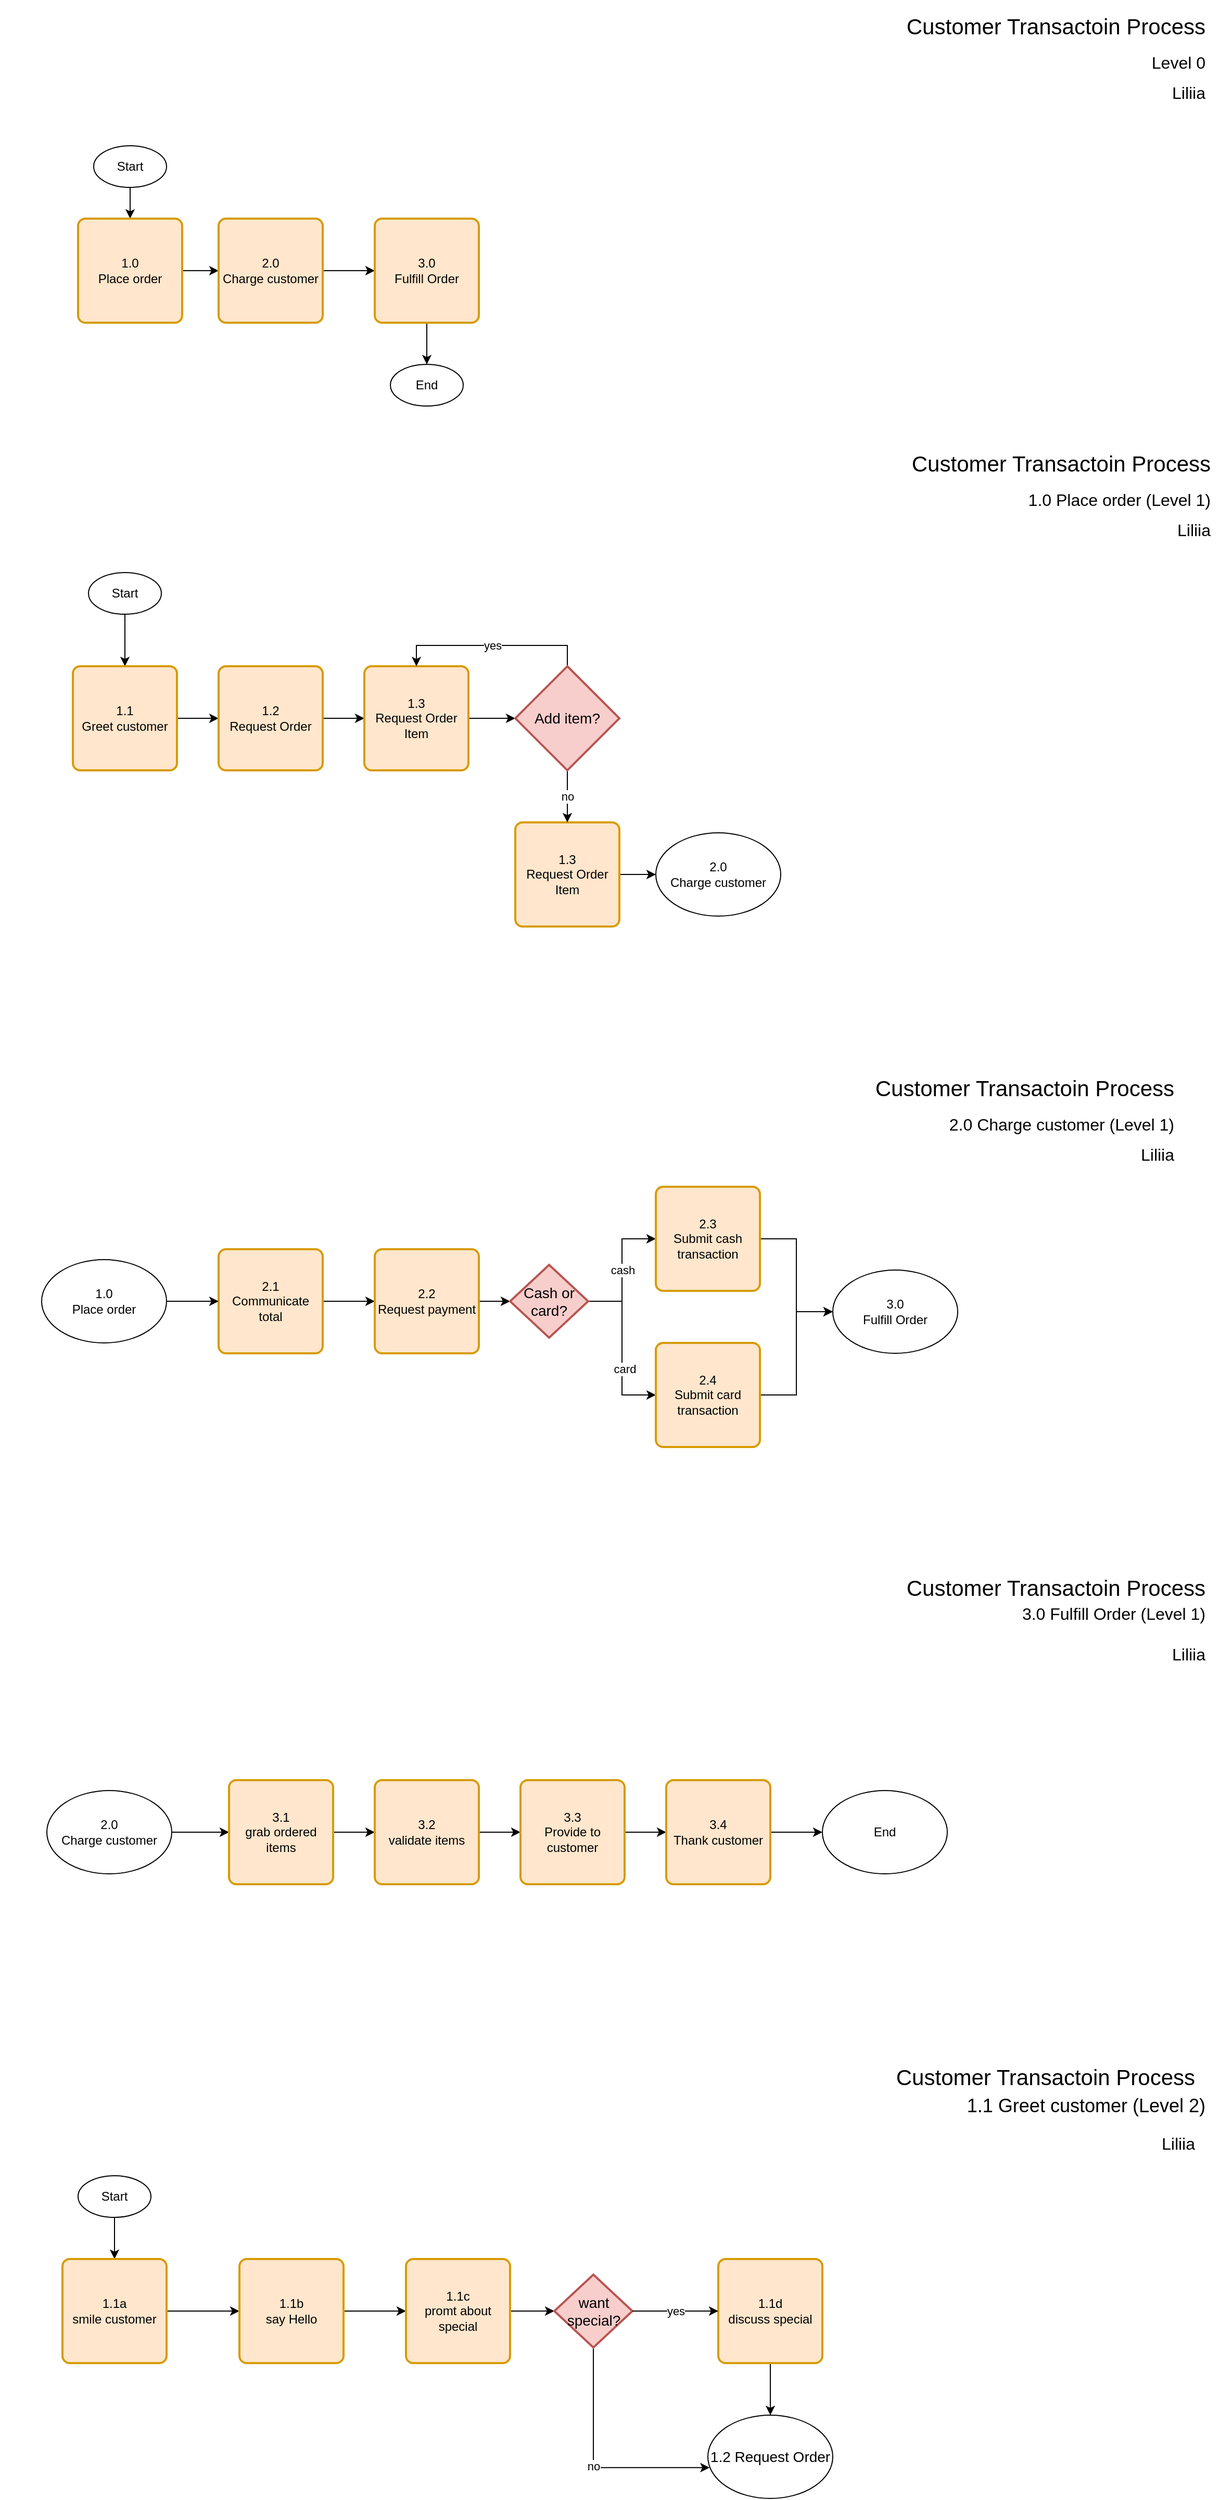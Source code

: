 <mxfile version="14.5.7" type="github" pages="5">
  <diagram id="0lh1-O5Nm2FdVwcUzJ94" name="Levels">
    <mxGraphModel dx="2569" dy="880" grid="1" gridSize="10" guides="1" tooltips="1" connect="1" arrows="1" fold="1" page="1" pageScale="1" pageWidth="1169" pageHeight="827" math="0" shadow="0">
      <root>
        <mxCell id="0" />
        <mxCell id="1" parent="0" />
        <mxCell id="9uip8La5s2PK8bIhSBVE-2" value="&lt;font style=&quot;font-size: 21px&quot;&gt;Customer Transactoin Process&lt;/font&gt;" style="rounded=0;whiteSpace=wrap;html=1;strokeColor=none;fillColor=#FFFFFF;fontSize=12;align=right;" vertex="1" parent="1">
          <mxGeometry x="20" y="10" width="1130" height="50" as="geometry" />
        </mxCell>
        <mxCell id="9uip8La5s2PK8bIhSBVE-3" value="&lt;span style=&quot;font-size: 16px&quot;&gt;Liliia&lt;/span&gt;" style="rounded=0;whiteSpace=wrap;html=1;strokeColor=none;fillColor=#FFFFFF;fontSize=12;align=right;" vertex="1" parent="1">
          <mxGeometry x="30" y="89" width="1120" height="20" as="geometry" />
        </mxCell>
        <mxCell id="9uip8La5s2PK8bIhSBVE-5" value="" style="rounded=0;whiteSpace=wrap;html=1;strokeColor=none;fillColor=#FFFFFF;fontSize=12;fontColor=#4A4A4A;align=right;" vertex="1" parent="1">
          <mxGeometry x="10" y="822" width="1150" height="1" as="geometry" />
        </mxCell>
        <mxCell id="9uip8La5s2PK8bIhSBVE-6" value="&lt;span style=&quot;font-size: 16px&quot;&gt;Level 0&lt;/span&gt;" style="rounded=0;whiteSpace=wrap;html=1;strokeColor=none;fillColor=#FFFFFF;fontSize=12;align=right;" vertex="1" parent="1">
          <mxGeometry x="30" y="60" width="1120" height="20" as="geometry" />
        </mxCell>
        <mxCell id="wqKodBAt1WxcRJlhPiyz-6" style="edgeStyle=orthogonalEdgeStyle;rounded=0;orthogonalLoop=1;jettySize=auto;html=1;" edge="1" parent="1" source="wqKodBAt1WxcRJlhPiyz-1" target="wqKodBAt1WxcRJlhPiyz-2">
          <mxGeometry relative="1" as="geometry" />
        </mxCell>
        <mxCell id="wqKodBAt1WxcRJlhPiyz-1" value="Start" style="ellipse;whiteSpace=wrap;html=1;" vertex="1" parent="1">
          <mxGeometry x="80" y="150" width="70" height="40" as="geometry" />
        </mxCell>
        <mxCell id="wqKodBAt1WxcRJlhPiyz-7" style="edgeStyle=orthogonalEdgeStyle;rounded=0;orthogonalLoop=1;jettySize=auto;html=1;" edge="1" parent="1" source="wqKodBAt1WxcRJlhPiyz-2" target="wqKodBAt1WxcRJlhPiyz-3">
          <mxGeometry relative="1" as="geometry" />
        </mxCell>
        <mxCell id="wqKodBAt1WxcRJlhPiyz-2" value="1.0&lt;br&gt;Place order" style="rounded=1;whiteSpace=wrap;html=1;absoluteArcSize=1;arcSize=14;strokeWidth=2;fillColor=#ffe6cc;strokeColor=#d79b00;" vertex="1" parent="1">
          <mxGeometry x="65" y="220" width="100" height="100" as="geometry" />
        </mxCell>
        <mxCell id="wqKodBAt1WxcRJlhPiyz-8" style="edgeStyle=orthogonalEdgeStyle;rounded=0;orthogonalLoop=1;jettySize=auto;html=1;" edge="1" parent="1" source="wqKodBAt1WxcRJlhPiyz-3" target="wqKodBAt1WxcRJlhPiyz-4">
          <mxGeometry relative="1" as="geometry" />
        </mxCell>
        <mxCell id="wqKodBAt1WxcRJlhPiyz-3" value="2.0&lt;br&gt;Charge customer" style="rounded=1;whiteSpace=wrap;html=1;absoluteArcSize=1;arcSize=14;strokeWidth=2;fillColor=#ffe6cc;strokeColor=#d79b00;" vertex="1" parent="1">
          <mxGeometry x="200" y="220" width="100" height="100" as="geometry" />
        </mxCell>
        <mxCell id="wqKodBAt1WxcRJlhPiyz-9" style="edgeStyle=orthogonalEdgeStyle;rounded=0;orthogonalLoop=1;jettySize=auto;html=1;" edge="1" parent="1" source="wqKodBAt1WxcRJlhPiyz-4" target="wqKodBAt1WxcRJlhPiyz-5">
          <mxGeometry relative="1" as="geometry" />
        </mxCell>
        <mxCell id="wqKodBAt1WxcRJlhPiyz-4" value="3.0&lt;br&gt;Fulfill Order" style="rounded=1;whiteSpace=wrap;html=1;absoluteArcSize=1;arcSize=14;strokeWidth=2;fillColor=#ffe6cc;strokeColor=#d79b00;" vertex="1" parent="1">
          <mxGeometry x="350" y="220" width="100" height="100" as="geometry" />
        </mxCell>
        <mxCell id="wqKodBAt1WxcRJlhPiyz-5" value="End" style="ellipse;whiteSpace=wrap;html=1;" vertex="1" parent="1">
          <mxGeometry x="365" y="360" width="70" height="40" as="geometry" />
        </mxCell>
        <mxCell id="wqKodBAt1WxcRJlhPiyz-10" value="&lt;font style=&quot;font-size: 21px&quot;&gt;Customer Transactoin Process&lt;/font&gt;" style="rounded=0;whiteSpace=wrap;html=1;strokeColor=none;fillColor=#FFFFFF;fontSize=12;align=right;" vertex="1" parent="1">
          <mxGeometry x="25" y="430" width="1130" height="50" as="geometry" />
        </mxCell>
        <mxCell id="wqKodBAt1WxcRJlhPiyz-11" value="&lt;span style=&quot;font-size: 16px&quot;&gt;Liliia&lt;/span&gt;" style="rounded=0;whiteSpace=wrap;html=1;strokeColor=none;fillColor=#FFFFFF;fontSize=12;align=right;" vertex="1" parent="1">
          <mxGeometry x="35" y="509" width="1120" height="20" as="geometry" />
        </mxCell>
        <mxCell id="wqKodBAt1WxcRJlhPiyz-12" value="&lt;span style=&quot;font-size: 16px&quot;&gt;1.0 Place order&amp;nbsp;&lt;/span&gt;&lt;span style=&quot;font-size: 16px&quot;&gt;(&lt;/span&gt;&lt;span style=&quot;font-size: 16px&quot;&gt;Level 1)&lt;/span&gt;" style="rounded=0;whiteSpace=wrap;html=1;strokeColor=none;fillColor=#FFFFFF;fontSize=12;align=right;" vertex="1" parent="1">
          <mxGeometry x="35" y="480" width="1120" height="20" as="geometry" />
        </mxCell>
        <mxCell id="wqKodBAt1WxcRJlhPiyz-14" value="&lt;font style=&quot;font-size: 21px&quot;&gt;Customer Transactoin Process&lt;/font&gt;" style="rounded=0;whiteSpace=wrap;html=1;strokeColor=none;fillColor=#FFFFFF;fontSize=12;align=right;" vertex="1" parent="1">
          <mxGeometry x="-10" y="1030" width="1130" height="50" as="geometry" />
        </mxCell>
        <mxCell id="wqKodBAt1WxcRJlhPiyz-15" value="&lt;span style=&quot;font-size: 16px&quot;&gt;Liliia&lt;/span&gt;" style="rounded=0;whiteSpace=wrap;html=1;strokeColor=none;fillColor=#FFFFFF;fontSize=12;align=right;" vertex="1" parent="1">
          <mxGeometry y="1109" width="1120" height="20" as="geometry" />
        </mxCell>
        <mxCell id="wqKodBAt1WxcRJlhPiyz-16" value="&lt;span style=&quot;font-size: 16px&quot;&gt;2.0 Charge customer&amp;nbsp;&lt;/span&gt;&lt;span style=&quot;font-size: 16px&quot;&gt;(&lt;/span&gt;&lt;span style=&quot;font-size: 16px&quot;&gt;Level 1)&lt;/span&gt;" style="rounded=0;whiteSpace=wrap;html=1;strokeColor=none;fillColor=#FFFFFF;fontSize=12;align=right;" vertex="1" parent="1">
          <mxGeometry y="1080" width="1120" height="20" as="geometry" />
        </mxCell>
        <mxCell id="wqKodBAt1WxcRJlhPiyz-47" style="edgeStyle=orthogonalEdgeStyle;rounded=0;orthogonalLoop=1;jettySize=auto;html=1;" edge="1" parent="1" source="wqKodBAt1WxcRJlhPiyz-17" target="wqKodBAt1WxcRJlhPiyz-37">
          <mxGeometry relative="1" as="geometry" />
        </mxCell>
        <mxCell id="wqKodBAt1WxcRJlhPiyz-17" value="2.1&lt;br&gt;Communicate total" style="rounded=1;whiteSpace=wrap;html=1;absoluteArcSize=1;arcSize=14;strokeWidth=2;fillColor=#ffe6cc;strokeColor=#d79b00;" vertex="1" parent="1">
          <mxGeometry x="200" y="1210" width="100" height="100" as="geometry" />
        </mxCell>
        <mxCell id="wqKodBAt1WxcRJlhPiyz-24" style="edgeStyle=orthogonalEdgeStyle;rounded=0;orthogonalLoop=1;jettySize=auto;html=1;" edge="1" parent="1" source="wqKodBAt1WxcRJlhPiyz-18" target="wqKodBAt1WxcRJlhPiyz-19">
          <mxGeometry relative="1" as="geometry" />
        </mxCell>
        <mxCell id="wqKodBAt1WxcRJlhPiyz-18" value="Start" style="ellipse;whiteSpace=wrap;html=1;" vertex="1" parent="1">
          <mxGeometry x="75" y="560" width="70" height="40" as="geometry" />
        </mxCell>
        <mxCell id="wqKodBAt1WxcRJlhPiyz-25" style="edgeStyle=orthogonalEdgeStyle;rounded=0;orthogonalLoop=1;jettySize=auto;html=1;" edge="1" parent="1" source="wqKodBAt1WxcRJlhPiyz-19" target="wqKodBAt1WxcRJlhPiyz-20">
          <mxGeometry relative="1" as="geometry" />
        </mxCell>
        <mxCell id="wqKodBAt1WxcRJlhPiyz-19" value="1.1&lt;br&gt;Greet customer" style="rounded=1;whiteSpace=wrap;html=1;absoluteArcSize=1;arcSize=14;strokeWidth=2;fillColor=#ffe6cc;strokeColor=#d79b00;" vertex="1" parent="1">
          <mxGeometry x="60" y="650" width="100" height="100" as="geometry" />
        </mxCell>
        <mxCell id="wqKodBAt1WxcRJlhPiyz-26" style="edgeStyle=orthogonalEdgeStyle;rounded=0;orthogonalLoop=1;jettySize=auto;html=1;" edge="1" parent="1" source="wqKodBAt1WxcRJlhPiyz-20" target="wqKodBAt1WxcRJlhPiyz-21">
          <mxGeometry relative="1" as="geometry" />
        </mxCell>
        <mxCell id="wqKodBAt1WxcRJlhPiyz-20" value="1.2&lt;br&gt;Request Order" style="rounded=1;whiteSpace=wrap;html=1;absoluteArcSize=1;arcSize=14;strokeWidth=2;fillColor=#ffe6cc;strokeColor=#d79b00;" vertex="1" parent="1">
          <mxGeometry x="200" y="650" width="100" height="100" as="geometry" />
        </mxCell>
        <mxCell id="wqKodBAt1WxcRJlhPiyz-29" style="edgeStyle=orthogonalEdgeStyle;rounded=0;orthogonalLoop=1;jettySize=auto;html=1;" edge="1" parent="1" source="wqKodBAt1WxcRJlhPiyz-21" target="wqKodBAt1WxcRJlhPiyz-28">
          <mxGeometry relative="1" as="geometry" />
        </mxCell>
        <mxCell id="wqKodBAt1WxcRJlhPiyz-21" value="1.3&lt;br&gt;Request Order Item" style="rounded=1;whiteSpace=wrap;html=1;absoluteArcSize=1;arcSize=14;strokeWidth=2;fillColor=#ffe6cc;strokeColor=#d79b00;" vertex="1" parent="1">
          <mxGeometry x="340" y="650" width="100" height="100" as="geometry" />
        </mxCell>
        <mxCell id="wqKodBAt1WxcRJlhPiyz-23" value="&lt;span&gt;2.0&lt;/span&gt;&lt;br&gt;&lt;span&gt;Charge customer&lt;/span&gt;" style="ellipse;whiteSpace=wrap;html=1;" vertex="1" parent="1">
          <mxGeometry x="620" y="810" width="120" height="80" as="geometry" />
        </mxCell>
        <mxCell id="wqKodBAt1WxcRJlhPiyz-32" style="edgeStyle=orthogonalEdgeStyle;rounded=0;orthogonalLoop=1;jettySize=auto;html=1;" edge="1" parent="1" source="wqKodBAt1WxcRJlhPiyz-27" target="wqKodBAt1WxcRJlhPiyz-23">
          <mxGeometry relative="1" as="geometry" />
        </mxCell>
        <mxCell id="wqKodBAt1WxcRJlhPiyz-27" value="1.3&lt;br&gt;Request Order Item" style="rounded=1;whiteSpace=wrap;html=1;absoluteArcSize=1;arcSize=14;strokeWidth=2;fillColor=#ffe6cc;strokeColor=#d79b00;" vertex="1" parent="1">
          <mxGeometry x="485" y="800" width="100" height="100" as="geometry" />
        </mxCell>
        <mxCell id="wqKodBAt1WxcRJlhPiyz-30" value="no" style="edgeStyle=orthogonalEdgeStyle;rounded=0;orthogonalLoop=1;jettySize=auto;html=1;" edge="1" parent="1" source="wqKodBAt1WxcRJlhPiyz-28" target="wqKodBAt1WxcRJlhPiyz-27">
          <mxGeometry relative="1" as="geometry" />
        </mxCell>
        <mxCell id="wqKodBAt1WxcRJlhPiyz-31" value="yes" style="edgeStyle=orthogonalEdgeStyle;rounded=0;orthogonalLoop=1;jettySize=auto;html=1;entryX=0.5;entryY=0;entryDx=0;entryDy=0;exitX=0.5;exitY=0;exitDx=0;exitDy=0;exitPerimeter=0;" edge="1" parent="1" source="wqKodBAt1WxcRJlhPiyz-28" target="wqKodBAt1WxcRJlhPiyz-21">
          <mxGeometry relative="1" as="geometry" />
        </mxCell>
        <mxCell id="wqKodBAt1WxcRJlhPiyz-28" value="&lt;font style=&quot;font-size: 14px&quot;&gt;Add item?&lt;/font&gt;" style="strokeWidth=2;html=1;shape=mxgraph.flowchart.decision;whiteSpace=wrap;fillColor=#f8cecc;strokeColor=#b85450;" vertex="1" parent="1">
          <mxGeometry x="485" y="650" width="100" height="100" as="geometry" />
        </mxCell>
        <mxCell id="wqKodBAt1WxcRJlhPiyz-33" value="&lt;font style=&quot;font-size: 21px&quot;&gt;Customer Transactoin Process&lt;/font&gt;" style="rounded=0;whiteSpace=wrap;html=1;strokeColor=none;fillColor=#FFFFFF;fontSize=12;align=right;" vertex="1" parent="1">
          <mxGeometry x="20" y="1510" width="1130" height="50" as="geometry" />
        </mxCell>
        <mxCell id="wqKodBAt1WxcRJlhPiyz-34" value="&lt;span style=&quot;font-size: 16px&quot;&gt;Liliia&lt;/span&gt;" style="rounded=0;whiteSpace=wrap;html=1;strokeColor=none;fillColor=#FFFFFF;fontSize=12;align=right;" vertex="1" parent="1">
          <mxGeometry x="30" y="1589" width="1120" height="20" as="geometry" />
        </mxCell>
        <mxCell id="wqKodBAt1WxcRJlhPiyz-35" value="&lt;span style=&quot;font-size: 16px&quot;&gt;3.0 Fulfill Order (&lt;/span&gt;&lt;span style=&quot;font-size: 16px&quot;&gt;Level 1)&lt;/span&gt;&lt;span style=&quot;font-size: 16px&quot;&gt;&lt;br&gt;&amp;nbsp;&lt;/span&gt;" style="rounded=0;whiteSpace=wrap;html=1;strokeColor=none;fillColor=#FFFFFF;fontSize=12;align=right;" vertex="1" parent="1">
          <mxGeometry x="30" y="1560" width="1120" height="20" as="geometry" />
        </mxCell>
        <mxCell id="wqKodBAt1WxcRJlhPiyz-46" style="edgeStyle=orthogonalEdgeStyle;rounded=0;orthogonalLoop=1;jettySize=auto;html=1;" edge="1" parent="1" source="wqKodBAt1WxcRJlhPiyz-36" target="wqKodBAt1WxcRJlhPiyz-17">
          <mxGeometry relative="1" as="geometry" />
        </mxCell>
        <mxCell id="wqKodBAt1WxcRJlhPiyz-36" value="1.0&lt;br&gt;Place order" style="ellipse;whiteSpace=wrap;html=1;" vertex="1" parent="1">
          <mxGeometry x="30" y="1220" width="120" height="80" as="geometry" />
        </mxCell>
        <mxCell id="wqKodBAt1WxcRJlhPiyz-49" style="edgeStyle=orthogonalEdgeStyle;rounded=0;orthogonalLoop=1;jettySize=auto;html=1;" edge="1" parent="1" source="wqKodBAt1WxcRJlhPiyz-37" target="wqKodBAt1WxcRJlhPiyz-38">
          <mxGeometry relative="1" as="geometry" />
        </mxCell>
        <mxCell id="wqKodBAt1WxcRJlhPiyz-37" value="2.2&lt;br&gt;Request payment" style="rounded=1;whiteSpace=wrap;html=1;absoluteArcSize=1;arcSize=14;strokeWidth=2;fillColor=#ffe6cc;strokeColor=#d79b00;" vertex="1" parent="1">
          <mxGeometry x="350" y="1210" width="100" height="100" as="geometry" />
        </mxCell>
        <mxCell id="wqKodBAt1WxcRJlhPiyz-42" value="cash" style="edgeStyle=orthogonalEdgeStyle;rounded=0;orthogonalLoop=1;jettySize=auto;html=1;" edge="1" parent="1" source="wqKodBAt1WxcRJlhPiyz-38" target="wqKodBAt1WxcRJlhPiyz-39">
          <mxGeometry relative="1" as="geometry" />
        </mxCell>
        <mxCell id="wqKodBAt1WxcRJlhPiyz-43" style="edgeStyle=orthogonalEdgeStyle;rounded=0;orthogonalLoop=1;jettySize=auto;html=1;entryX=0;entryY=0.5;entryDx=0;entryDy=0;" edge="1" parent="1" source="wqKodBAt1WxcRJlhPiyz-38" target="wqKodBAt1WxcRJlhPiyz-40">
          <mxGeometry relative="1" as="geometry" />
        </mxCell>
        <mxCell id="wqKodBAt1WxcRJlhPiyz-50" value="card" style="edgeLabel;html=1;align=center;verticalAlign=middle;resizable=0;points=[];" vertex="1" connectable="0" parent="wqKodBAt1WxcRJlhPiyz-43">
          <mxGeometry x="0.255" y="2" relative="1" as="geometry">
            <mxPoint as="offset" />
          </mxGeometry>
        </mxCell>
        <mxCell id="wqKodBAt1WxcRJlhPiyz-38" value="&lt;font style=&quot;font-size: 14px&quot;&gt;Cash or &lt;br&gt;card?&lt;/font&gt;" style="strokeWidth=2;html=1;shape=mxgraph.flowchart.decision;whiteSpace=wrap;fillColor=#f8cecc;strokeColor=#b85450;" vertex="1" parent="1">
          <mxGeometry x="480" y="1225" width="75" height="70" as="geometry" />
        </mxCell>
        <mxCell id="wqKodBAt1WxcRJlhPiyz-44" style="edgeStyle=orthogonalEdgeStyle;rounded=0;orthogonalLoop=1;jettySize=auto;html=1;" edge="1" parent="1" source="wqKodBAt1WxcRJlhPiyz-39" target="wqKodBAt1WxcRJlhPiyz-41">
          <mxGeometry relative="1" as="geometry" />
        </mxCell>
        <mxCell id="wqKodBAt1WxcRJlhPiyz-39" value="2.3&lt;br&gt;Submit cash transaction" style="rounded=1;whiteSpace=wrap;html=1;absoluteArcSize=1;arcSize=14;strokeWidth=2;fillColor=#ffe6cc;strokeColor=#d79b00;" vertex="1" parent="1">
          <mxGeometry x="620" y="1150" width="100" height="100" as="geometry" />
        </mxCell>
        <mxCell id="wqKodBAt1WxcRJlhPiyz-45" style="edgeStyle=orthogonalEdgeStyle;rounded=0;orthogonalLoop=1;jettySize=auto;html=1;" edge="1" parent="1" source="wqKodBAt1WxcRJlhPiyz-40" target="wqKodBAt1WxcRJlhPiyz-41">
          <mxGeometry relative="1" as="geometry" />
        </mxCell>
        <mxCell id="wqKodBAt1WxcRJlhPiyz-40" value="&lt;span&gt;2.4&lt;br&gt;Submit card transaction&lt;/span&gt;" style="rounded=1;whiteSpace=wrap;html=1;absoluteArcSize=1;arcSize=14;strokeWidth=2;fillColor=#ffe6cc;strokeColor=#d79b00;" vertex="1" parent="1">
          <mxGeometry x="620" y="1300" width="100" height="100" as="geometry" />
        </mxCell>
        <mxCell id="wqKodBAt1WxcRJlhPiyz-41" value="&lt;span&gt;3.0&lt;/span&gt;&lt;br&gt;&lt;span&gt;Fulfill Order&lt;/span&gt;" style="ellipse;whiteSpace=wrap;html=1;" vertex="1" parent="1">
          <mxGeometry x="790" y="1230" width="120" height="80" as="geometry" />
        </mxCell>
        <mxCell id="wqKodBAt1WxcRJlhPiyz-57" style="edgeStyle=orthogonalEdgeStyle;rounded=0;orthogonalLoop=1;jettySize=auto;html=1;" edge="1" parent="1" source="wqKodBAt1WxcRJlhPiyz-51" target="wqKodBAt1WxcRJlhPiyz-52">
          <mxGeometry relative="1" as="geometry" />
        </mxCell>
        <mxCell id="wqKodBAt1WxcRJlhPiyz-51" value="&lt;span&gt;2.0&lt;/span&gt;&lt;br&gt;&lt;span&gt;Charge customer&lt;/span&gt;" style="ellipse;whiteSpace=wrap;html=1;" vertex="1" parent="1">
          <mxGeometry x="35" y="1730" width="120" height="80" as="geometry" />
        </mxCell>
        <mxCell id="wqKodBAt1WxcRJlhPiyz-58" style="edgeStyle=orthogonalEdgeStyle;rounded=0;orthogonalLoop=1;jettySize=auto;html=1;" edge="1" parent="1" source="wqKodBAt1WxcRJlhPiyz-52" target="wqKodBAt1WxcRJlhPiyz-53">
          <mxGeometry relative="1" as="geometry" />
        </mxCell>
        <mxCell id="wqKodBAt1WxcRJlhPiyz-52" value="3.1&lt;br&gt;grab ordered items" style="rounded=1;whiteSpace=wrap;html=1;absoluteArcSize=1;arcSize=14;strokeWidth=2;fillColor=#ffe6cc;strokeColor=#d79b00;" vertex="1" parent="1">
          <mxGeometry x="210" y="1720" width="100" height="100" as="geometry" />
        </mxCell>
        <mxCell id="wqKodBAt1WxcRJlhPiyz-59" style="edgeStyle=orthogonalEdgeStyle;rounded=0;orthogonalLoop=1;jettySize=auto;html=1;" edge="1" parent="1" source="wqKodBAt1WxcRJlhPiyz-53" target="wqKodBAt1WxcRJlhPiyz-54">
          <mxGeometry relative="1" as="geometry" />
        </mxCell>
        <mxCell id="wqKodBAt1WxcRJlhPiyz-53" value="3.2&lt;br&gt;validate items" style="rounded=1;whiteSpace=wrap;html=1;absoluteArcSize=1;arcSize=14;strokeWidth=2;fillColor=#ffe6cc;strokeColor=#d79b00;" vertex="1" parent="1">
          <mxGeometry x="350" y="1720" width="100" height="100" as="geometry" />
        </mxCell>
        <mxCell id="wqKodBAt1WxcRJlhPiyz-60" style="edgeStyle=orthogonalEdgeStyle;rounded=0;orthogonalLoop=1;jettySize=auto;html=1;" edge="1" parent="1" source="wqKodBAt1WxcRJlhPiyz-54" target="wqKodBAt1WxcRJlhPiyz-55">
          <mxGeometry relative="1" as="geometry" />
        </mxCell>
        <mxCell id="wqKodBAt1WxcRJlhPiyz-54" value="3.3&lt;br&gt;Provide to customer" style="rounded=1;whiteSpace=wrap;html=1;absoluteArcSize=1;arcSize=14;strokeWidth=2;fillColor=#ffe6cc;strokeColor=#d79b00;" vertex="1" parent="1">
          <mxGeometry x="490" y="1720" width="100" height="100" as="geometry" />
        </mxCell>
        <mxCell id="wqKodBAt1WxcRJlhPiyz-61" style="edgeStyle=orthogonalEdgeStyle;rounded=0;orthogonalLoop=1;jettySize=auto;html=1;" edge="1" parent="1" source="wqKodBAt1WxcRJlhPiyz-55" target="wqKodBAt1WxcRJlhPiyz-56">
          <mxGeometry relative="1" as="geometry" />
        </mxCell>
        <mxCell id="wqKodBAt1WxcRJlhPiyz-55" value="3.4&lt;br&gt;Thank customer" style="rounded=1;whiteSpace=wrap;html=1;absoluteArcSize=1;arcSize=14;strokeWidth=2;fillColor=#ffe6cc;strokeColor=#d79b00;" vertex="1" parent="1">
          <mxGeometry x="630" y="1720" width="100" height="100" as="geometry" />
        </mxCell>
        <mxCell id="wqKodBAt1WxcRJlhPiyz-56" value="End" style="ellipse;whiteSpace=wrap;html=1;" vertex="1" parent="1">
          <mxGeometry x="780" y="1730" width="120" height="80" as="geometry" />
        </mxCell>
        <mxCell id="wqKodBAt1WxcRJlhPiyz-62" value="&lt;font style=&quot;font-size: 21px&quot;&gt;Customer Transactoin Process&lt;/font&gt;" style="rounded=0;whiteSpace=wrap;html=1;strokeColor=none;fillColor=#FFFFFF;fontSize=12;align=right;" vertex="1" parent="1">
          <mxGeometry x="10" y="1980" width="1130" height="50" as="geometry" />
        </mxCell>
        <mxCell id="wqKodBAt1WxcRJlhPiyz-63" value="&lt;span style=&quot;font-size: 16px&quot;&gt;Liliia&lt;/span&gt;" style="rounded=0;whiteSpace=wrap;html=1;strokeColor=none;fillColor=#FFFFFF;fontSize=12;align=right;" vertex="1" parent="1">
          <mxGeometry x="20" y="2059" width="1120" height="20" as="geometry" />
        </mxCell>
        <mxCell id="wqKodBAt1WxcRJlhPiyz-64" value="&lt;font style=&quot;font-size: 18px&quot;&gt;&amp;nbsp;&lt;span style=&quot;text-align: center&quot;&gt;1.1&amp;nbsp;&lt;/span&gt;&lt;span style=&quot;text-align: center&quot;&gt;Greet customer&amp;nbsp;&lt;/span&gt;(Level 2)&lt;br&gt;&amp;nbsp;&lt;/font&gt;" style="rounded=0;whiteSpace=wrap;html=1;strokeColor=none;fillColor=#FFFFFF;fontSize=12;align=right;" vertex="1" parent="1">
          <mxGeometry x="30" y="2029" width="1120" height="30" as="geometry" />
        </mxCell>
        <mxCell id="wqKodBAt1WxcRJlhPiyz-65" value="&lt;font style=&quot;font-size: 14px&quot;&gt;&lt;span&gt;1.2&amp;nbsp;&lt;/span&gt;&lt;span&gt;Request Order&lt;/span&gt;&lt;/font&gt;" style="ellipse;whiteSpace=wrap;html=1;" vertex="1" parent="1">
          <mxGeometry x="670" y="2330" width="120" height="80" as="geometry" />
        </mxCell>
        <mxCell id="wqKodBAt1WxcRJlhPiyz-71" style="edgeStyle=orthogonalEdgeStyle;rounded=0;orthogonalLoop=1;jettySize=auto;html=1;" edge="1" parent="1" source="wqKodBAt1WxcRJlhPiyz-66" target="wqKodBAt1WxcRJlhPiyz-67">
          <mxGeometry relative="1" as="geometry" />
        </mxCell>
        <mxCell id="wqKodBAt1WxcRJlhPiyz-66" value="Start" style="ellipse;whiteSpace=wrap;html=1;" vertex="1" parent="1">
          <mxGeometry x="65" y="2100" width="70" height="40" as="geometry" />
        </mxCell>
        <mxCell id="wqKodBAt1WxcRJlhPiyz-72" style="edgeStyle=orthogonalEdgeStyle;rounded=0;orthogonalLoop=1;jettySize=auto;html=1;" edge="1" parent="1" source="wqKodBAt1WxcRJlhPiyz-67" target="wqKodBAt1WxcRJlhPiyz-68">
          <mxGeometry relative="1" as="geometry" />
        </mxCell>
        <mxCell id="wqKodBAt1WxcRJlhPiyz-67" value="1.1a&lt;br&gt;smile customer" style="rounded=1;whiteSpace=wrap;html=1;absoluteArcSize=1;arcSize=14;strokeWidth=2;fillColor=#ffe6cc;strokeColor=#d79b00;" vertex="1" parent="1">
          <mxGeometry x="50" y="2180" width="100" height="100" as="geometry" />
        </mxCell>
        <mxCell id="wqKodBAt1WxcRJlhPiyz-73" style="edgeStyle=orthogonalEdgeStyle;rounded=0;orthogonalLoop=1;jettySize=auto;html=1;" edge="1" parent="1" source="wqKodBAt1WxcRJlhPiyz-68" target="wqKodBAt1WxcRJlhPiyz-69">
          <mxGeometry relative="1" as="geometry" />
        </mxCell>
        <mxCell id="wqKodBAt1WxcRJlhPiyz-68" value="1.1b&lt;br&gt;say Hello" style="rounded=1;whiteSpace=wrap;html=1;absoluteArcSize=1;arcSize=14;strokeWidth=2;fillColor=#ffe6cc;strokeColor=#d79b00;" vertex="1" parent="1">
          <mxGeometry x="220" y="2180" width="100" height="100" as="geometry" />
        </mxCell>
        <mxCell id="wqKodBAt1WxcRJlhPiyz-74" style="edgeStyle=orthogonalEdgeStyle;rounded=0;orthogonalLoop=1;jettySize=auto;html=1;" edge="1" parent="1" source="wqKodBAt1WxcRJlhPiyz-69" target="wqKodBAt1WxcRJlhPiyz-70">
          <mxGeometry relative="1" as="geometry" />
        </mxCell>
        <mxCell id="wqKodBAt1WxcRJlhPiyz-69" value="1.1c &lt;br&gt;promt about special" style="rounded=1;whiteSpace=wrap;html=1;absoluteArcSize=1;arcSize=14;strokeWidth=2;fillColor=#ffe6cc;strokeColor=#d79b00;" vertex="1" parent="1">
          <mxGeometry x="380" y="2180" width="100" height="100" as="geometry" />
        </mxCell>
        <mxCell id="wqKodBAt1WxcRJlhPiyz-82" value="no" style="edgeStyle=orthogonalEdgeStyle;rounded=0;orthogonalLoop=1;jettySize=auto;html=1;entryX=0.014;entryY=0.63;entryDx=0;entryDy=0;entryPerimeter=0;" edge="1" parent="1" source="wqKodBAt1WxcRJlhPiyz-70" target="wqKodBAt1WxcRJlhPiyz-65">
          <mxGeometry relative="1" as="geometry">
            <Array as="points">
              <mxPoint x="560" y="2380" />
            </Array>
          </mxGeometry>
        </mxCell>
        <mxCell id="wqKodBAt1WxcRJlhPiyz-70" value="&lt;span style=&quot;font-size: 14px&quot;&gt;want special?&lt;/span&gt;" style="strokeWidth=2;html=1;shape=mxgraph.flowchart.decision;whiteSpace=wrap;fillColor=#f8cecc;strokeColor=#b85450;" vertex="1" parent="1">
          <mxGeometry x="522.5" y="2195" width="75" height="70" as="geometry" />
        </mxCell>
        <mxCell id="wqKodBAt1WxcRJlhPiyz-81" style="edgeStyle=orthogonalEdgeStyle;rounded=0;orthogonalLoop=1;jettySize=auto;html=1;" edge="1" parent="1" source="wqKodBAt1WxcRJlhPiyz-79" target="wqKodBAt1WxcRJlhPiyz-65">
          <mxGeometry relative="1" as="geometry" />
        </mxCell>
        <mxCell id="wqKodBAt1WxcRJlhPiyz-79" value="1.1d&lt;br&gt;discuss special" style="rounded=1;whiteSpace=wrap;html=1;absoluteArcSize=1;arcSize=14;strokeWidth=2;fillColor=#ffe6cc;strokeColor=#d79b00;" vertex="1" parent="1">
          <mxGeometry x="680" y="2180" width="100" height="100" as="geometry" />
        </mxCell>
        <mxCell id="wqKodBAt1WxcRJlhPiyz-80" value="yes" style="edgeStyle=orthogonalEdgeStyle;rounded=0;orthogonalLoop=1;jettySize=auto;html=1;" edge="1" parent="1" source="wqKodBAt1WxcRJlhPiyz-70" target="wqKodBAt1WxcRJlhPiyz-79">
          <mxGeometry relative="1" as="geometry">
            <mxPoint x="597.5" y="2230.0" as="sourcePoint" />
            <mxPoint x="770.0" y="2320" as="targetPoint" />
          </mxGeometry>
        </mxCell>
      </root>
    </mxGraphModel>
  </diagram>
  <diagram id="1xnHVEBejAd_NKs0A12H" name="Combining flowcharts">
    <mxGraphModel dx="1120" dy="704" grid="1" gridSize="10" guides="1" tooltips="1" connect="1" arrows="1" fold="1" page="1" pageScale="1" pageWidth="1169" pageHeight="827" math="0" shadow="0">
      <root>
        <mxCell id="uWPuBOfK-BpgIfM0D2l7-0" />
        <mxCell id="uWPuBOfK-BpgIfM0D2l7-1" parent="uWPuBOfK-BpgIfM0D2l7-0" />
        <mxCell id="VjXRN6KatXK8pph8tQ8g-0" value="" style="rounded=0;whiteSpace=wrap;html=1;strokeColor=none;fillColor=#FFFFFF;fontSize=12;fontColor=#4A4A4A;align=right;" vertex="1" parent="uWPuBOfK-BpgIfM0D2l7-1">
          <mxGeometry x="19" y="422" width="1150" height="1" as="geometry" />
        </mxCell>
        <mxCell id="VjXRN6KatXK8pph8tQ8g-1" value="&lt;font style=&quot;font-size: 21px&quot;&gt;Customer Transactoin Process&lt;/font&gt;" style="rounded=0;whiteSpace=wrap;html=1;strokeColor=none;fillColor=#FFFFFF;fontSize=12;align=right;" vertex="1" parent="uWPuBOfK-BpgIfM0D2l7-1">
          <mxGeometry x="34" y="30" width="796" height="50" as="geometry" />
        </mxCell>
        <mxCell id="VjXRN6KatXK8pph8tQ8g-2" value="&lt;span style=&quot;font-size: 16px&quot;&gt;Liliia&lt;/span&gt;" style="rounded=0;whiteSpace=wrap;html=1;strokeColor=none;fillColor=#FFFFFF;fontSize=12;align=right;" vertex="1" parent="uWPuBOfK-BpgIfM0D2l7-1">
          <mxGeometry x="44" y="109" width="776" height="20" as="geometry" />
        </mxCell>
        <mxCell id="VjXRN6KatXK8pph8tQ8g-3" value="&lt;span style=&quot;font-size: 16px&quot;&gt;Level 1&lt;/span&gt;" style="rounded=0;whiteSpace=wrap;html=1;strokeColor=none;fillColor=#FFFFFF;fontSize=12;align=right;" vertex="1" parent="uWPuBOfK-BpgIfM0D2l7-1">
          <mxGeometry x="44" y="80" width="776" height="20" as="geometry" />
        </mxCell>
        <mxCell id="VjXRN6KatXK8pph8tQ8g-4" style="edgeStyle=orthogonalEdgeStyle;rounded=0;orthogonalLoop=1;jettySize=auto;html=1;" edge="1" parent="uWPuBOfK-BpgIfM0D2l7-1" source="VjXRN6KatXK8pph8tQ8g-5" target="VjXRN6KatXK8pph8tQ8g-7">
          <mxGeometry relative="1" as="geometry" />
        </mxCell>
        <mxCell id="VjXRN6KatXK8pph8tQ8g-5" value="Start" style="ellipse;whiteSpace=wrap;html=1;" vertex="1" parent="uWPuBOfK-BpgIfM0D2l7-1">
          <mxGeometry x="49" y="160" width="70" height="40" as="geometry" />
        </mxCell>
        <mxCell id="VjXRN6KatXK8pph8tQ8g-6" style="edgeStyle=orthogonalEdgeStyle;rounded=0;orthogonalLoop=1;jettySize=auto;html=1;" edge="1" parent="uWPuBOfK-BpgIfM0D2l7-1" source="VjXRN6KatXK8pph8tQ8g-7" target="VjXRN6KatXK8pph8tQ8g-9">
          <mxGeometry relative="1" as="geometry" />
        </mxCell>
        <mxCell id="VjXRN6KatXK8pph8tQ8g-7" value="1.1&lt;br&gt;Greet customer" style="rounded=1;whiteSpace=wrap;html=1;absoluteArcSize=1;arcSize=14;strokeWidth=2;fillColor=#ffe6cc;strokeColor=#d79b00;" vertex="1" parent="uWPuBOfK-BpgIfM0D2l7-1">
          <mxGeometry x="34" y="220" width="100" height="100" as="geometry" />
        </mxCell>
        <mxCell id="VjXRN6KatXK8pph8tQ8g-8" style="edgeStyle=orthogonalEdgeStyle;rounded=0;orthogonalLoop=1;jettySize=auto;html=1;" edge="1" parent="uWPuBOfK-BpgIfM0D2l7-1" source="VjXRN6KatXK8pph8tQ8g-9" target="VjXRN6KatXK8pph8tQ8g-11">
          <mxGeometry relative="1" as="geometry" />
        </mxCell>
        <mxCell id="VjXRN6KatXK8pph8tQ8g-9" value="1.2&lt;br&gt;Request Order" style="rounded=1;whiteSpace=wrap;html=1;absoluteArcSize=1;arcSize=14;strokeWidth=2;fillColor=#ffe6cc;strokeColor=#d79b00;" vertex="1" parent="uWPuBOfK-BpgIfM0D2l7-1">
          <mxGeometry x="160" y="220" width="100" height="100" as="geometry" />
        </mxCell>
        <mxCell id="VjXRN6KatXK8pph8tQ8g-10" style="edgeStyle=orthogonalEdgeStyle;rounded=0;orthogonalLoop=1;jettySize=auto;html=1;" edge="1" parent="uWPuBOfK-BpgIfM0D2l7-1" source="VjXRN6KatXK8pph8tQ8g-11" target="VjXRN6KatXK8pph8tQ8g-17">
          <mxGeometry relative="1" as="geometry" />
        </mxCell>
        <mxCell id="VjXRN6KatXK8pph8tQ8g-11" value="1.3&lt;br&gt;Request Order Item" style="rounded=1;whiteSpace=wrap;html=1;absoluteArcSize=1;arcSize=14;strokeWidth=2;fillColor=#ffe6cc;strokeColor=#d79b00;" vertex="1" parent="uWPuBOfK-BpgIfM0D2l7-1">
          <mxGeometry x="290" y="220" width="100" height="100" as="geometry" />
        </mxCell>
        <mxCell id="VjXRN6KatXK8pph8tQ8g-16" value="yes" style="edgeStyle=orthogonalEdgeStyle;rounded=0;orthogonalLoop=1;jettySize=auto;html=1;entryX=0.5;entryY=0;entryDx=0;entryDy=0;exitX=0.5;exitY=0;exitDx=0;exitDy=0;exitPerimeter=0;" edge="1" parent="uWPuBOfK-BpgIfM0D2l7-1" source="VjXRN6KatXK8pph8tQ8g-17" target="VjXRN6KatXK8pph8tQ8g-11">
          <mxGeometry relative="1" as="geometry" />
        </mxCell>
        <mxCell id="bfKE1_zF9kjSPErFyF0--16" value="no" style="edgeStyle=orthogonalEdgeStyle;rounded=0;orthogonalLoop=1;jettySize=auto;html=1;" edge="1" parent="uWPuBOfK-BpgIfM0D2l7-1" source="VjXRN6KatXK8pph8tQ8g-17" target="bfKE1_zF9kjSPErFyF0--1">
          <mxGeometry relative="1" as="geometry" />
        </mxCell>
        <mxCell id="VjXRN6KatXK8pph8tQ8g-17" value="&lt;font style=&quot;font-size: 14px&quot;&gt;Add item?&lt;/font&gt;" style="strokeWidth=2;html=1;shape=mxgraph.flowchart.decision;whiteSpace=wrap;fillColor=#f8cecc;strokeColor=#b85450;" vertex="1" parent="uWPuBOfK-BpgIfM0D2l7-1">
          <mxGeometry x="410" y="220" width="100" height="100" as="geometry" />
        </mxCell>
        <mxCell id="bfKE1_zF9kjSPErFyF0--17" style="edgeStyle=orthogonalEdgeStyle;rounded=0;orthogonalLoop=1;jettySize=auto;html=1;" edge="1" parent="uWPuBOfK-BpgIfM0D2l7-1" source="bfKE1_zF9kjSPErFyF0--1" target="bfKE1_zF9kjSPErFyF0--5">
          <mxGeometry relative="1" as="geometry" />
        </mxCell>
        <mxCell id="bfKE1_zF9kjSPErFyF0--1" value="2.1&lt;br&gt;Communicate total" style="rounded=1;whiteSpace=wrap;html=1;absoluteArcSize=1;arcSize=14;strokeWidth=2;fillColor=#ffe6cc;strokeColor=#d79b00;" vertex="1" parent="uWPuBOfK-BpgIfM0D2l7-1">
          <mxGeometry x="544" y="220" width="100" height="100" as="geometry" />
        </mxCell>
        <mxCell id="bfKE1_zF9kjSPErFyF0--19" style="edgeStyle=orthogonalEdgeStyle;rounded=0;orthogonalLoop=1;jettySize=auto;html=1;entryX=1;entryY=0.5;entryDx=0;entryDy=0;entryPerimeter=0;" edge="1" parent="uWPuBOfK-BpgIfM0D2l7-1" source="bfKE1_zF9kjSPErFyF0--5" target="bfKE1_zF9kjSPErFyF0--9">
          <mxGeometry relative="1" as="geometry" />
        </mxCell>
        <mxCell id="bfKE1_zF9kjSPErFyF0--5" value="2.2&lt;br&gt;Request payment" style="rounded=1;whiteSpace=wrap;html=1;absoluteArcSize=1;arcSize=14;strokeWidth=2;fillColor=#ffe6cc;strokeColor=#d79b00;" vertex="1" parent="uWPuBOfK-BpgIfM0D2l7-1">
          <mxGeometry x="690" y="220" width="100" height="100" as="geometry" />
        </mxCell>
        <mxCell id="bfKE1_zF9kjSPErFyF0--6" value="cash" style="edgeStyle=orthogonalEdgeStyle;rounded=0;orthogonalLoop=1;jettySize=auto;html=1;entryX=1;entryY=0.5;entryDx=0;entryDy=0;exitX=0.5;exitY=1;exitDx=0;exitDy=0;exitPerimeter=0;" edge="1" parent="uWPuBOfK-BpgIfM0D2l7-1" source="bfKE1_zF9kjSPErFyF0--9" target="bfKE1_zF9kjSPErFyF0--11">
          <mxGeometry relative="1" as="geometry">
            <mxPoint x="1020" y="235" as="targetPoint" />
            <Array as="points">
              <mxPoint x="848" y="510" />
            </Array>
          </mxGeometry>
        </mxCell>
        <mxCell id="bfKE1_zF9kjSPErFyF0--7" style="edgeStyle=orthogonalEdgeStyle;rounded=0;orthogonalLoop=1;jettySize=auto;html=1;entryX=1;entryY=0.5;entryDx=0;entryDy=0;exitX=0.5;exitY=0;exitDx=0;exitDy=0;exitPerimeter=0;" edge="1" parent="uWPuBOfK-BpgIfM0D2l7-1" source="bfKE1_zF9kjSPErFyF0--9" target="bfKE1_zF9kjSPErFyF0--13">
          <mxGeometry relative="1" as="geometry" />
        </mxCell>
        <mxCell id="bfKE1_zF9kjSPErFyF0--8" value="card" style="edgeLabel;html=1;align=center;verticalAlign=middle;resizable=0;points=[];" vertex="1" connectable="0" parent="bfKE1_zF9kjSPErFyF0--7">
          <mxGeometry x="0.255" y="2" relative="1" as="geometry">
            <mxPoint as="offset" />
          </mxGeometry>
        </mxCell>
        <mxCell id="bfKE1_zF9kjSPErFyF0--9" value="&lt;span style=&quot;font-size: 14px&quot;&gt;Payment type?&lt;/span&gt;" style="strokeWidth=2;html=1;shape=mxgraph.flowchart.decision;whiteSpace=wrap;fillColor=#f8cecc;strokeColor=#b85450;" vertex="1" parent="uWPuBOfK-BpgIfM0D2l7-1">
          <mxGeometry x="810" y="422" width="75" height="70" as="geometry" />
        </mxCell>
        <mxCell id="Jta90ezIJXQsTprOGAcM-2" style="edgeStyle=orthogonalEdgeStyle;rounded=0;orthogonalLoop=1;jettySize=auto;html=1;" edge="1" parent="uWPuBOfK-BpgIfM0D2l7-1" source="bfKE1_zF9kjSPErFyF0--11" target="BoO3b5NCSb3VCHpWIUF2-0">
          <mxGeometry relative="1" as="geometry" />
        </mxCell>
        <mxCell id="bfKE1_zF9kjSPErFyF0--11" value="2.3&lt;br&gt;Submit cash transaction" style="rounded=1;whiteSpace=wrap;html=1;absoluteArcSize=1;arcSize=14;strokeWidth=2;fillColor=#ffe6cc;strokeColor=#d79b00;" vertex="1" parent="uWPuBOfK-BpgIfM0D2l7-1">
          <mxGeometry x="660" y="460" width="100" height="100" as="geometry" />
        </mxCell>
        <mxCell id="Jta90ezIJXQsTprOGAcM-1" style="edgeStyle=orthogonalEdgeStyle;rounded=0;orthogonalLoop=1;jettySize=auto;html=1;" edge="1" parent="uWPuBOfK-BpgIfM0D2l7-1" source="bfKE1_zF9kjSPErFyF0--13" target="BoO3b5NCSb3VCHpWIUF2-0">
          <mxGeometry relative="1" as="geometry" />
        </mxCell>
        <mxCell id="bfKE1_zF9kjSPErFyF0--13" value="&lt;span&gt;2.4&lt;br&gt;Submit card transaction&lt;/span&gt;" style="rounded=1;whiteSpace=wrap;html=1;absoluteArcSize=1;arcSize=14;strokeWidth=2;fillColor=#ffe6cc;strokeColor=#d79b00;" vertex="1" parent="uWPuBOfK-BpgIfM0D2l7-1">
          <mxGeometry x="660" y="350" width="100" height="100" as="geometry" />
        </mxCell>
        <mxCell id="Jta90ezIJXQsTprOGAcM-3" style="edgeStyle=orthogonalEdgeStyle;rounded=0;orthogonalLoop=1;jettySize=auto;html=1;" edge="1" parent="uWPuBOfK-BpgIfM0D2l7-1" source="BoO3b5NCSb3VCHpWIUF2-0" target="BoO3b5NCSb3VCHpWIUF2-1">
          <mxGeometry relative="1" as="geometry" />
        </mxCell>
        <mxCell id="BoO3b5NCSb3VCHpWIUF2-0" value="3.1&lt;br&gt;grab ordered items" style="rounded=1;whiteSpace=wrap;html=1;absoluteArcSize=1;arcSize=14;strokeWidth=2;fillColor=#ffe6cc;strokeColor=#d79b00;" vertex="1" parent="uWPuBOfK-BpgIfM0D2l7-1">
          <mxGeometry x="520" y="400" width="100" height="100" as="geometry" />
        </mxCell>
        <mxCell id="Jta90ezIJXQsTprOGAcM-4" style="edgeStyle=orthogonalEdgeStyle;rounded=0;orthogonalLoop=1;jettySize=auto;html=1;" edge="1" parent="uWPuBOfK-BpgIfM0D2l7-1" source="BoO3b5NCSb3VCHpWIUF2-1" target="BoO3b5NCSb3VCHpWIUF2-2">
          <mxGeometry relative="1" as="geometry" />
        </mxCell>
        <mxCell id="BoO3b5NCSb3VCHpWIUF2-1" value="3.2&lt;br&gt;validate items" style="rounded=1;whiteSpace=wrap;html=1;absoluteArcSize=1;arcSize=14;strokeWidth=2;fillColor=#ffe6cc;strokeColor=#d79b00;" vertex="1" parent="uWPuBOfK-BpgIfM0D2l7-1">
          <mxGeometry x="390" y="400" width="100" height="100" as="geometry" />
        </mxCell>
        <mxCell id="Jta90ezIJXQsTprOGAcM-5" style="edgeStyle=orthogonalEdgeStyle;rounded=0;orthogonalLoop=1;jettySize=auto;html=1;" edge="1" parent="uWPuBOfK-BpgIfM0D2l7-1" source="BoO3b5NCSb3VCHpWIUF2-2" target="BoO3b5NCSb3VCHpWIUF2-3">
          <mxGeometry relative="1" as="geometry" />
        </mxCell>
        <mxCell id="BoO3b5NCSb3VCHpWIUF2-2" value="3.3&lt;br&gt;Provide to customer" style="rounded=1;whiteSpace=wrap;html=1;absoluteArcSize=1;arcSize=14;strokeWidth=2;fillColor=#ffe6cc;strokeColor=#d79b00;" vertex="1" parent="uWPuBOfK-BpgIfM0D2l7-1">
          <mxGeometry x="270" y="400" width="100" height="100" as="geometry" />
        </mxCell>
        <mxCell id="Jta90ezIJXQsTprOGAcM-6" style="edgeStyle=orthogonalEdgeStyle;rounded=0;orthogonalLoop=1;jettySize=auto;html=1;" edge="1" parent="uWPuBOfK-BpgIfM0D2l7-1" source="BoO3b5NCSb3VCHpWIUF2-3" target="Jta90ezIJXQsTprOGAcM-0">
          <mxGeometry relative="1" as="geometry" />
        </mxCell>
        <mxCell id="BoO3b5NCSb3VCHpWIUF2-3" value="3.4&lt;br&gt;Thank customer" style="rounded=1;whiteSpace=wrap;html=1;absoluteArcSize=1;arcSize=14;strokeWidth=2;fillColor=#ffe6cc;strokeColor=#d79b00;" vertex="1" parent="uWPuBOfK-BpgIfM0D2l7-1">
          <mxGeometry x="140" y="400" width="100" height="100" as="geometry" />
        </mxCell>
        <mxCell id="Jta90ezIJXQsTprOGAcM-0" value="End" style="ellipse;whiteSpace=wrap;html=1;" vertex="1" parent="uWPuBOfK-BpgIfM0D2l7-1">
          <mxGeometry x="44" y="430" width="66" height="40" as="geometry" />
        </mxCell>
      </root>
    </mxGraphModel>
  </diagram>
  <diagram name="Level 0" id="CqWCfj-cG2MuvTpOztim">
    <mxGraphModel dx="1899" dy="785" grid="1" gridSize="10" guides="1" tooltips="1" connect="1" arrows="1" fold="1" page="1" pageScale="1" pageWidth="1169" pageHeight="826" background="#ffffff" math="0" shadow="0">
      <root>
        <mxCell id="0" />
        <mxCell id="1" parent="0" />
        <mxCell id="22" value="" style="edgeStyle=none;rounded=0;html=1;shadow=0;endSize=6;jettySize=auto;orthogonalLoop=1;strokeColor=#000000;strokeWidth=2;" parent="1" source="3" target="7" edge="1">
          <mxGeometry relative="1" as="geometry" />
        </mxCell>
        <mxCell id="3" value="Start" style="strokeWidth=2;html=1;shape=mxgraph.flowchart.start_1;whiteSpace=wrap;fillColor=#dae8fc;strokeColor=#6c8ebf;" parent="1" vertex="1">
          <mxGeometry x="210" y="320" width="100" height="60" as="geometry" />
        </mxCell>
        <mxCell id="21" value="" style="edgeStyle=none;rounded=0;html=1;shadow=0;endSize=6;jettySize=auto;orthogonalLoop=1;strokeColor=#000000;strokeWidth=2;" parent="1" source="5" target="9" edge="1">
          <mxGeometry relative="1" as="geometry" />
        </mxCell>
        <mxCell id="5" value="2.0&lt;div&gt;Prepare Macaroni &amp;amp; Cheese&lt;/div&gt;" style="strokeWidth=2;html=1;shape=mxgraph.flowchart.process;whiteSpace=wrap;" parent="1" vertex="1">
          <mxGeometry x="530" y="300" width="100" height="100" as="geometry" />
        </mxCell>
        <mxCell id="20" value="" style="edgeStyle=none;rounded=0;html=1;shadow=0;endSize=6;jettySize=auto;orthogonalLoop=1;strokeColor=#000000;strokeWidth=2;" parent="1" source="7" target="5" edge="1">
          <mxGeometry relative="1" as="geometry" />
        </mxCell>
        <mxCell id="7" value="1.0&lt;div&gt;Prepare Hot Dog&lt;/div&gt;" style="strokeWidth=2;html=1;shape=mxgraph.flowchart.process;whiteSpace=wrap;" parent="1" vertex="1">
          <mxGeometry x="360" y="300" width="100" height="100" as="geometry" />
        </mxCell>
        <mxCell id="8" value="" style="edgeStyle=none;rounded=0;html=1;shadow=0;endSize=6;jettySize=auto;orthogonalLoop=1;strokeColor=#000000;strokeWidth=2;entryX=0;entryY=0.5;entryPerimeter=0;" parent="1" source="9" target="14" edge="1">
          <mxGeometry relative="1" as="geometry">
            <mxPoint x="850" y="350" as="targetPoint" />
          </mxGeometry>
        </mxCell>
        <mxCell id="9" value="&lt;div&gt;3.0&lt;br&gt;Prepare Drink&lt;/div&gt;" style="strokeWidth=2;html=1;shape=mxgraph.flowchart.process;whiteSpace=wrap;" parent="1" vertex="1">
          <mxGeometry x="700" y="300" width="100" height="100" as="geometry" />
        </mxCell>
        <mxCell id="14" value="End" style="strokeWidth=2;html=1;shape=mxgraph.flowchart.start_1;whiteSpace=wrap;fillColor=#dae8fc;strokeColor=#6c8ebf;" parent="1" vertex="1">
          <mxGeometry x="865" y="320" width="100" height="60" as="geometry" />
        </mxCell>
        <mxCell id="15" value="&lt;font style=&quot;font-size: 21px&quot;&gt;Prepare Lunch&lt;br&gt;&lt;/font&gt;" style="text;html=1;resizable=0;points=[];autosize=1;align=left;verticalAlign=top;spacingTop=-4;" parent="1" vertex="1">
          <mxGeometry x="1000" y="20" width="150" height="20" as="geometry" />
        </mxCell>
        <mxCell id="16" value="Jeremy Aschenbrenner" style="text;html=1;resizable=0;points=[];autosize=1;align=left;verticalAlign=top;spacingTop=-4;" parent="1" vertex="1">
          <mxGeometry x="1010" y="76" width="140" height="20" as="geometry" />
        </mxCell>
        <mxCell id="26" value="Level 0" style="text;html=1;resizable=0;points=[];autosize=1;align=left;verticalAlign=top;spacingTop=-4;fontSize=13;fontColor=#4A4A4A;" parent="1" vertex="1">
          <mxGeometry x="1075" y="56" width="60" height="20" as="geometry" />
        </mxCell>
      </root>
    </mxGraphModel>
  </diagram>
  <diagram name="Level 1" id="Pe6T-u17ybMeAJ5NhpXe">
    <mxGraphModel dx="1899" dy="785" grid="1" gridSize="10" guides="1" tooltips="1" connect="1" arrows="1" fold="1" page="1" pageScale="1" pageWidth="1169" pageHeight="826" background="#ffffff" math="0" shadow="0">
      <root>
        <mxCell id="0" />
        <mxCell id="1" parent="0" />
        <mxCell id="17" value="" style="edgeStyle=none;rounded=0;html=1;shadow=0;endSize=6;jettySize=auto;orthogonalLoop=1;strokeColor=#000000;strokeWidth=2;exitX=0.5;exitY=1;exitPerimeter=0;" parent="1" target="6" edge="1">
          <mxGeometry relative="1" as="geometry">
            <mxPoint x="285.529" y="299.824" as="sourcePoint" />
          </mxGeometry>
        </mxCell>
        <mxCell id="18" value="" style="edgeStyle=none;rounded=0;html=1;shadow=0;endSize=6;jettySize=auto;orthogonalLoop=1;strokeColor=#000000;strokeWidth=2;" parent="1" source="6" target="11" edge="1">
          <mxGeometry relative="1" as="geometry" />
        </mxCell>
        <mxCell id="6" value="2.1&lt;div&gt;Retrieve &lt;span&gt;Supplies&lt;/span&gt;&lt;/div&gt;" style="strokeWidth=2;html=1;shape=mxgraph.flowchart.process;whiteSpace=wrap;" parent="1" vertex="1">
          <mxGeometry x="235" y="338" width="100" height="100" as="geometry" />
        </mxCell>
        <mxCell id="19" value="" style="edgeStyle=none;rounded=0;html=1;shadow=0;endSize=6;jettySize=auto;orthogonalLoop=1;strokeColor=#000000;strokeWidth=2;" parent="1" source="11" target="12" edge="1">
          <mxGeometry relative="1" as="geometry" />
        </mxCell>
        <mxCell id="11" value="2.2&lt;div&gt;Boil Water&lt;/div&gt;" style="strokeWidth=2;html=1;shape=mxgraph.flowchart.process;whiteSpace=wrap;" parent="1" vertex="1">
          <mxGeometry x="395" y="338" width="100" height="100" as="geometry" />
        </mxCell>
        <mxCell id="20" value="" style="edgeStyle=none;rounded=0;html=1;shadow=0;endSize=6;jettySize=auto;orthogonalLoop=1;strokeColor=#000000;strokeWidth=2;" parent="1" source="12" target="13" edge="1">
          <mxGeometry relative="1" as="geometry" />
        </mxCell>
        <mxCell id="12" value="2.3&lt;div&gt;Cook Noodles&lt;/div&gt;" style="strokeWidth=2;html=1;shape=mxgraph.flowchart.process;whiteSpace=wrap;" parent="1" vertex="1">
          <mxGeometry x="555" y="338" width="100" height="100" as="geometry" />
        </mxCell>
        <mxCell id="21" value="" style="edgeStyle=none;rounded=0;html=1;shadow=0;endSize=6;jettySize=auto;orthogonalLoop=1;strokeColor=#000000;strokeWidth=2;" parent="1" source="13" target="14" edge="1">
          <mxGeometry relative="1" as="geometry" />
        </mxCell>
        <mxCell id="13" value="2.4&lt;div&gt;Strain Noodles&lt;/div&gt;" style="strokeWidth=2;html=1;shape=mxgraph.flowchart.process;whiteSpace=wrap;" parent="1" vertex="1">
          <mxGeometry x="705" y="338" width="100" height="100" as="geometry" />
        </mxCell>
        <mxCell id="24" value="" style="edgeStyle=none;rounded=0;html=1;shadow=0;endSize=6;jettySize=auto;orthogonalLoop=1;strokeColor=#000000;strokeWidth=2;entryX=0.5;entryY=0;entryPerimeter=0;" parent="1" source="14" edge="1">
          <mxGeometry relative="1" as="geometry">
            <mxPoint x="905.529" y="479.824" as="targetPoint" />
          </mxGeometry>
        </mxCell>
        <mxCell id="14" value="2.5&lt;div&gt;Add Ingredients&lt;/div&gt;" style="strokeWidth=2;html=1;shape=mxgraph.flowchart.process;whiteSpace=wrap;" parent="1" vertex="1">
          <mxGeometry x="855" y="338" width="100" height="100" as="geometry" />
        </mxCell>
        <mxCell id="25" value="&lt;font style=&quot;font-size: 21px&quot;&gt;Prepare Lunch&lt;br&gt;&lt;/font&gt;" style="text;html=1;resizable=0;points=[];autosize=1;align=left;verticalAlign=top;spacingTop=-4;" parent="1" vertex="1">
          <mxGeometry x="990" y="20" width="150" height="20" as="geometry" />
        </mxCell>
        <mxCell id="26" value="Jeremy Aschenbrenner" style="text;html=1;resizable=0;points=[];autosize=1;align=left;verticalAlign=top;spacingTop=-4;" parent="1" vertex="1">
          <mxGeometry x="1010" y="77" width="140" height="20" as="geometry" />
        </mxCell>
        <mxCell id="31" value="&lt;span&gt;Prepare Mac and Cheese (Level 1)&lt;/span&gt;&lt;br&gt;" style="text;html=1;resizable=0;points=[];autosize=1;align=left;verticalAlign=top;spacingTop=-4;" parent="1" vertex="1">
          <mxGeometry x="965" y="52" width="200" height="20" as="geometry" />
        </mxCell>
        <mxCell id="32" value="1.0&amp;nbsp;&lt;div&gt;Prepare Hot Dog&lt;/div&gt;" style="strokeWidth=2;html=1;shape=mxgraph.flowchart.start_1;whiteSpace=wrap;fillColor=#dae8fc;strokeColor=#6c8ebf;" parent="1" vertex="1">
          <mxGeometry x="235" y="240" width="100" height="60" as="geometry" />
        </mxCell>
        <mxCell id="33" value="3.0&amp;nbsp;&lt;div&gt;Prepare Drink&lt;/div&gt;" style="strokeWidth=2;html=1;shape=mxgraph.flowchart.start_1;whiteSpace=wrap;fillColor=#dae8fc;strokeColor=#6c8ebf;" parent="1" vertex="1">
          <mxGeometry x="855" y="480" width="100" height="60" as="geometry" />
        </mxCell>
        <mxCell id="39" style="edgeStyle=none;rounded=0;html=1;exitX=0.5;exitY=1;entryX=0.5;entryY=1;shadow=0;endSize=6;jettySize=auto;orthogonalLoop=1;strokeColor=#000000;strokeWidth=2;fontSize=13;fontColor=#4A4A4A;" parent="1" edge="1">
          <mxGeometry relative="1" as="geometry">
            <mxPoint x="285" y="388" as="sourcePoint" />
            <mxPoint x="285" y="388" as="targetPoint" />
          </mxGeometry>
        </mxCell>
      </root>
    </mxGraphModel>
  </diagram>
  <diagram name="Level 2" id="Qv2Ql6IVhAaWubeK5-aH">
    <mxGraphModel dx="1120" dy="4079" grid="1" gridSize="10" guides="1" tooltips="1" connect="1" arrows="1" fold="1" page="1" pageScale="1" pageWidth="1169" pageHeight="826" background="#ffffff" math="0" shadow="0">
      <root>
        <mxCell id="0" />
        <mxCell id="1" parent="0" />
        <mxCell id="69" value="Start" style="strokeWidth=2;html=1;shape=mxgraph.flowchart.start_1;whiteSpace=wrap;fillColor=#dae8fc;strokeColor=#6c8ebf;" parent="1" vertex="1">
          <mxGeometry x="155" y="-3243" width="100" height="60" as="geometry" />
        </mxCell>
        <mxCell id="D_W6vLbz8rS4lgpt9y6M-205" style="edgeStyle=orthogonalEdgeStyle;rounded=0;orthogonalLoop=1;jettySize=auto;html=1;entryX=0;entryY=0.5;entryDx=0;entryDy=0;entryPerimeter=0;" edge="1" parent="1" source="6" target="12">
          <mxGeometry relative="1" as="geometry" />
        </mxCell>
        <mxCell id="6" value="2.5a&lt;br&gt;Add Milk" style="strokeWidth=2;html=1;shape=mxgraph.flowchart.process;whiteSpace=wrap;" parent="1" vertex="1">
          <mxGeometry x="415" y="-2887.82" width="100" height="100" as="geometry" />
        </mxCell>
        <mxCell id="D_W6vLbz8rS4lgpt9y6M-193" style="edgeStyle=orthogonalEdgeStyle;rounded=0;orthogonalLoop=1;jettySize=auto;html=1;entryX=0;entryY=0.5;entryDx=0;entryDy=0;entryPerimeter=0;" edge="1" parent="1" source="11" target="24">
          <mxGeometry relative="1" as="geometry" />
        </mxCell>
        <mxCell id="11" value="2.5b&lt;br&gt;Add Margarine" style="strokeWidth=2;html=1;shape=mxgraph.flowchart.process;whiteSpace=wrap;" parent="1" vertex="1">
          <mxGeometry x="670" y="-2885.18" width="100" height="100" as="geometry" />
        </mxCell>
        <mxCell id="D_W6vLbz8rS4lgpt9y6M-191" value="&lt;span style=&quot;color: rgb(0 , 0 , 0) ; font-family: &amp;#34;helvetica&amp;#34; ; font-size: 11px ; font-style: normal ; font-weight: 400 ; letter-spacing: normal ; text-align: center ; text-indent: 0px ; text-transform: none ; word-spacing: 0px ; background-color: rgb(255 , 255 , 255) ; display: inline ; float: none&quot;&gt;Margarine&lt;/span&gt;" style="edgeStyle=orthogonalEdgeStyle;rounded=0;orthogonalLoop=1;jettySize=auto;html=1;entryX=0;entryY=0.5;entryDx=0;entryDy=0;entryPerimeter=0;exitX=0.5;exitY=0;exitDx=0;exitDy=0;exitPerimeter=0;" edge="1" parent="1" source="12" target="11">
          <mxGeometry relative="1" as="geometry" />
        </mxCell>
        <mxCell id="D_W6vLbz8rS4lgpt9y6M-192" value="&lt;span style=&quot;color: rgb(0 , 0 , 0) ; font-family: &amp;#34;helvetica&amp;#34; ; font-size: 11px ; font-style: normal ; font-weight: 400 ; letter-spacing: normal ; text-align: center ; text-indent: 0px ; text-transform: none ; word-spacing: 0px ; background-color: rgb(255 , 255 , 255) ; display: inline ; float: none&quot;&gt;Butter&lt;/span&gt;" style="edgeStyle=orthogonalEdgeStyle;rounded=0;orthogonalLoop=1;jettySize=auto;html=1;entryX=0;entryY=0.5;entryDx=0;entryDy=0;entryPerimeter=0;exitX=0.5;exitY=1;exitDx=0;exitDy=0;exitPerimeter=0;" edge="1" parent="1" source="12" target="13">
          <mxGeometry relative="1" as="geometry" />
        </mxCell>
        <mxCell id="12" value="Prefer Butter or Margarine?" style="strokeWidth=2;html=1;shape=mxgraph.flowchart.decision;whiteSpace=wrap;" parent="1" vertex="1">
          <mxGeometry x="560" y="-2815.18" width="100" height="100" as="geometry" />
        </mxCell>
        <mxCell id="D_W6vLbz8rS4lgpt9y6M-194" style="edgeStyle=orthogonalEdgeStyle;rounded=0;orthogonalLoop=1;jettySize=auto;html=1;" edge="1" parent="1" source="13" target="24">
          <mxGeometry relative="1" as="geometry">
            <Array as="points">
              <mxPoint x="795" y="-2695.18" />
              <mxPoint x="795" y="-2765.18" />
            </Array>
          </mxGeometry>
        </mxCell>
        <mxCell id="13" value="2.5c&lt;br&gt;Add Butter" style="strokeWidth=2;html=1;shape=mxgraph.flowchart.process;whiteSpace=wrap;" parent="1" vertex="1">
          <mxGeometry x="675" y="-2745.18" width="100" height="100" as="geometry" />
        </mxCell>
        <mxCell id="D_W6vLbz8rS4lgpt9y6M-196" style="edgeStyle=orthogonalEdgeStyle;rounded=0;orthogonalLoop=1;jettySize=auto;html=1;" edge="1" parent="1" source="17" target="22">
          <mxGeometry relative="1" as="geometry" />
        </mxCell>
        <mxCell id="17" value="2.5e&lt;br&gt;Mix Ingredients" style="strokeWidth=2;html=1;shape=mxgraph.flowchart.process;whiteSpace=wrap;" parent="1" vertex="1">
          <mxGeometry x="815" y="-2685.18" width="100" height="100" as="geometry" />
        </mxCell>
        <mxCell id="22" value="End" style="strokeWidth=2;html=1;shape=mxgraph.flowchart.start_1;whiteSpace=wrap;fillColor=#dae8fc;strokeColor=#6c8ebf;" parent="1" vertex="1">
          <mxGeometry x="945" y="-2665.18" width="100" height="60" as="geometry" />
        </mxCell>
        <mxCell id="D_W6vLbz8rS4lgpt9y6M-195" style="edgeStyle=orthogonalEdgeStyle;rounded=0;orthogonalLoop=1;jettySize=auto;html=1;" edge="1" parent="1" source="24" target="17">
          <mxGeometry relative="1" as="geometry" />
        </mxCell>
        <mxCell id="24" value="2.5d&lt;br&gt;Add Cheese Mix" style="strokeWidth=2;html=1;shape=mxgraph.flowchart.process;whiteSpace=wrap;" parent="1" vertex="1">
          <mxGeometry x="815" y="-2815.18" width="100" height="100" as="geometry" />
        </mxCell>
        <mxCell id="75" style="edgeStyle=none;rounded=0;html=1;exitX=0.5;exitY=1;exitPerimeter=0;shadow=0;endSize=6;jettySize=auto;orthogonalLoop=1;strokeColor=#000000;strokeWidth=2;" parent="1" source="69" target="71" edge="1">
          <mxGeometry relative="1" as="geometry" />
        </mxCell>
        <mxCell id="77" style="edgeStyle=none;rounded=0;html=1;exitX=1;exitY=0.5;exitPerimeter=0;entryX=0;entryY=0.5;entryPerimeter=0;shadow=0;endSize=6;jettySize=auto;orthogonalLoop=1;strokeColor=#000000;strokeWidth=2;" parent="1" source="71" target="72" edge="1">
          <mxGeometry relative="1" as="geometry" />
        </mxCell>
        <mxCell id="71" value="2.1a&lt;div&gt;Retrieve Pot&lt;/div&gt;" style="strokeWidth=2;html=1;shape=mxgraph.flowchart.process;whiteSpace=wrap;" parent="1" vertex="1">
          <mxGeometry x="155" y="-3154" width="100" height="100" as="geometry" />
        </mxCell>
        <mxCell id="78" style="edgeStyle=none;rounded=0;html=1;exitX=1;exitY=0.5;exitPerimeter=0;entryX=0;entryY=0.5;entryPerimeter=0;shadow=0;endSize=6;jettySize=auto;orthogonalLoop=1;strokeColor=#000000;strokeWidth=2;" parent="1" source="72" target="73" edge="1">
          <mxGeometry relative="1" as="geometry" />
        </mxCell>
        <mxCell id="72" value="2.1b&lt;div&gt;Retrieve Strainer&lt;/div&gt;" style="strokeWidth=2;html=1;shape=mxgraph.flowchart.process;whiteSpace=wrap;" parent="1" vertex="1">
          <mxGeometry x="315" y="-3154" width="100" height="100" as="geometry" />
        </mxCell>
        <mxCell id="80" style="edgeStyle=none;rounded=0;html=1;exitX=1;exitY=0.5;exitPerimeter=0;shadow=0;endSize=6;jettySize=auto;orthogonalLoop=1;strokeColor=#000000;strokeWidth=2;" parent="1" source="73" target="74" edge="1">
          <mxGeometry relative="1" as="geometry" />
        </mxCell>
        <mxCell id="73" value="2.1c&lt;div&gt;Retrieve Wooden Spoon&lt;/div&gt;" style="strokeWidth=2;html=1;shape=mxgraph.flowchart.process;whiteSpace=wrap;" parent="1" vertex="1">
          <mxGeometry x="470" y="-3154" width="100" height="100" as="geometry" />
        </mxCell>
        <mxCell id="76" style="edgeStyle=none;rounded=0;html=1;exitX=1;exitY=0.5;exitPerimeter=0;shadow=0;endSize=6;jettySize=auto;orthogonalLoop=1;strokeColor=#000000;strokeWidth=2;exitDx=0;exitDy=0;" parent="1" source="74" target="81" edge="1">
          <mxGeometry relative="1" as="geometry">
            <mxPoint x="680" y="-2975" as="targetPoint" />
          </mxGeometry>
        </mxCell>
        <mxCell id="74" value="2.1d&lt;br&gt;Retrieve Measuring Cups" style="strokeWidth=2;html=1;shape=mxgraph.flowchart.process;whiteSpace=wrap;" parent="1" vertex="1">
          <mxGeometry x="630" y="-3154" width="100" height="100" as="geometry" />
        </mxCell>
        <mxCell id="D_W6vLbz8rS4lgpt9y6M-184" style="edgeStyle=orthogonalEdgeStyle;rounded=0;orthogonalLoop=1;jettySize=auto;html=1;" edge="1" parent="1" source="81" target="83">
          <mxGeometry relative="1" as="geometry" />
        </mxCell>
        <mxCell id="81" value="2.2a&lt;br&gt;Fill Pot" style="strokeWidth=2;html=1;shape=mxgraph.flowchart.process;whiteSpace=wrap;" parent="1" vertex="1">
          <mxGeometry x="775" y="-3154" width="100" height="100" as="geometry" />
        </mxCell>
        <mxCell id="D_W6vLbz8rS4lgpt9y6M-186" style="edgeStyle=orthogonalEdgeStyle;rounded=0;orthogonalLoop=1;jettySize=auto;html=1;" edge="1" parent="1" source="83" target="85">
          <mxGeometry relative="1" as="geometry">
            <Array as="points">
              <mxPoint x="1030" y="-3100" />
              <mxPoint x="1030" y="-3100" />
            </Array>
          </mxGeometry>
        </mxCell>
        <mxCell id="83" value="2.2b&lt;div&gt;Position Pot&lt;/div&gt;" style="strokeWidth=2;html=1;shape=mxgraph.flowchart.process;whiteSpace=wrap;" parent="1" vertex="1">
          <mxGeometry x="915" y="-3154" width="100" height="100" as="geometry" />
        </mxCell>
        <mxCell id="D_W6vLbz8rS4lgpt9y6M-187" style="edgeStyle=orthogonalEdgeStyle;rounded=0;orthogonalLoop=1;jettySize=auto;html=1;" edge="1" parent="1" source="85" target="90">
          <mxGeometry relative="1" as="geometry" />
        </mxCell>
        <mxCell id="85" value="2.2c&lt;br&gt;Turn on Stove" style="strokeWidth=2;html=1;shape=mxgraph.flowchart.process;whiteSpace=wrap;" parent="1" vertex="1">
          <mxGeometry x="1035" y="-3154" width="100" height="100" as="geometry" />
        </mxCell>
        <mxCell id="102" value="" style="edgeStyle=none;rounded=0;html=1;shadow=0;endSize=6;jettySize=auto;orthogonalLoop=1;strokeColor=#000000;strokeWidth=2;" parent="1" source="88" edge="1" target="109">
          <mxGeometry relative="1" as="geometry">
            <mxPoint x="530" y="-2970.82" as="targetPoint" />
          </mxGeometry>
        </mxCell>
        <mxCell id="88" value="2.3a&lt;br&gt;Add Noodles&lt;br&gt;(to pot)" style="strokeWidth=2;html=1;shape=mxgraph.flowchart.process;whiteSpace=wrap;" parent="1" vertex="1">
          <mxGeometry x="690" y="-3010" width="100" height="100" as="geometry" />
        </mxCell>
        <mxCell id="D_W6vLbz8rS4lgpt9y6M-188" value="No" style="edgeStyle=orthogonalEdgeStyle;rounded=0;orthogonalLoop=1;jettySize=auto;html=1;" edge="1" parent="1" source="90" target="94">
          <mxGeometry relative="1" as="geometry" />
        </mxCell>
        <mxCell id="D_W6vLbz8rS4lgpt9y6M-200" value="Yes" style="edgeStyle=orthogonalEdgeStyle;rounded=0;orthogonalLoop=1;jettySize=auto;html=1;entryX=0.5;entryY=1;entryDx=0;entryDy=0;entryPerimeter=0;" edge="1" parent="1" source="90" target="88">
          <mxGeometry relative="1" as="geometry">
            <Array as="points">
              <mxPoint x="1085" y="-2900" />
              <mxPoint x="740" y="-2900" />
            </Array>
          </mxGeometry>
        </mxCell>
        <mxCell id="90" value="Water Boiling?" style="strokeWidth=2;html=1;shape=mxgraph.flowchart.decision;whiteSpace=wrap;" parent="1" vertex="1">
          <mxGeometry x="1035" y="-3020" width="100" height="100" as="geometry" />
        </mxCell>
        <mxCell id="D_W6vLbz8rS4lgpt9y6M-197" style="edgeStyle=orthogonalEdgeStyle;rounded=0;orthogonalLoop=1;jettySize=auto;html=1;entryX=0.5;entryY=0;entryDx=0;entryDy=0;entryPerimeter=0;" edge="1" parent="1" source="94" target="90">
          <mxGeometry relative="1" as="geometry">
            <Array as="points">
              <mxPoint x="920" y="-3040" />
              <mxPoint x="1085" y="-3040" />
            </Array>
          </mxGeometry>
        </mxCell>
        <mxCell id="94" value="2.2d&lt;br&gt;Wait Impatiently" style="strokeWidth=2;html=1;shape=mxgraph.flowchart.process;whiteSpace=wrap;" parent="1" vertex="1">
          <mxGeometry x="875" y="-3020" width="100" height="100" as="geometry" />
        </mxCell>
        <mxCell id="111" value="" style="edgeStyle=none;rounded=0;html=1;shadow=0;endSize=6;jettySize=auto;orthogonalLoop=1;strokeColor=#000000;strokeWidth=2;" parent="1" source="109" target="110" edge="1">
          <mxGeometry relative="1" as="geometry" />
        </mxCell>
        <mxCell id="109" value="2.3b&lt;br&gt;Wait Impatiently" style="strokeWidth=2;html=1;shape=mxgraph.flowchart.process;whiteSpace=wrap;" parent="1" vertex="1">
          <mxGeometry x="560" y="-3010.82" width="100" height="100" as="geometry" />
        </mxCell>
        <mxCell id="114" value="" style="edgeStyle=none;rounded=0;html=1;shadow=0;endSize=6;jettySize=auto;orthogonalLoop=1;strokeColor=#000000;strokeWidth=2;" parent="1" source="110" target="112" edge="1">
          <mxGeometry relative="1" as="geometry" />
        </mxCell>
        <mxCell id="110" value="2.3c&lt;br&gt;Stir Noodles" style="strokeWidth=2;html=1;shape=mxgraph.flowchart.process;whiteSpace=wrap;" parent="1" vertex="1">
          <mxGeometry x="440" y="-3010" width="100" height="100" as="geometry" />
        </mxCell>
        <mxCell id="115" value="Yes" style="edgeStyle=none;rounded=0;html=1;exitX=0;exitY=0.5;exitPerimeter=0;shadow=0;endSize=6;jettySize=auto;orthogonalLoop=1;strokeColor=#000000;strokeWidth=2;exitDx=0;exitDy=0;" parent="1" source="112" target="116" edge="1">
          <mxGeometry x="-0.028" relative="1" as="geometry">
            <mxPoint as="offset" />
            <mxPoint x="190" y="-2880.82" as="targetPoint" />
          </mxGeometry>
        </mxCell>
        <mxCell id="D_W6vLbz8rS4lgpt9y6M-206" style="edgeStyle=orthogonalEdgeStyle;rounded=0;orthogonalLoop=1;jettySize=auto;html=1;entryX=0.5;entryY=0;entryDx=0;entryDy=0;entryPerimeter=0;" edge="1" parent="1" source="112" target="109">
          <mxGeometry relative="1" as="geometry">
            <Array as="points">
              <mxPoint x="365" y="-3031" />
              <mxPoint x="610" y="-3031" />
            </Array>
          </mxGeometry>
        </mxCell>
        <mxCell id="D_W6vLbz8rS4lgpt9y6M-207" value="No" style="edgeLabel;html=1;align=center;verticalAlign=middle;resizable=0;points=[];" vertex="1" connectable="0" parent="D_W6vLbz8rS4lgpt9y6M-206">
          <mxGeometry x="0.239" y="-2" relative="1" as="geometry">
            <mxPoint as="offset" />
          </mxGeometry>
        </mxCell>
        <mxCell id="112" value="Noodles &lt;br&gt;Cooked?" style="strokeWidth=2;html=1;shape=mxgraph.flowchart.decision;whiteSpace=wrap;" parent="1" vertex="1">
          <mxGeometry x="315" y="-3010" width="100" height="100" as="geometry" />
        </mxCell>
        <mxCell id="D_W6vLbz8rS4lgpt9y6M-208" style="edgeStyle=orthogonalEdgeStyle;rounded=0;orthogonalLoop=1;jettySize=auto;html=1;" edge="1" parent="1" source="116" target="117">
          <mxGeometry relative="1" as="geometry" />
        </mxCell>
        <mxCell id="116" value="2.4a&lt;br&gt;Pour Pot Contents&lt;br&gt;(into strainer)" style="strokeWidth=2;html=1;shape=mxgraph.flowchart.process;whiteSpace=wrap;" parent="1" vertex="1">
          <mxGeometry x="170" y="-3010.82" width="100" height="100" as="geometry" />
        </mxCell>
        <mxCell id="120" value="" style="edgeStyle=none;rounded=0;html=1;shadow=0;endSize=6;jettySize=auto;orthogonalLoop=1;strokeColor=#000000;strokeWidth=2;entryX=0;entryY=0.5;entryPerimeter=0;" parent="1" source="117" target="122" edge="1">
          <mxGeometry relative="1" as="geometry">
            <mxPoint x="485" y="-2810.82" as="targetPoint" />
          </mxGeometry>
        </mxCell>
        <mxCell id="117" value="2.4b&lt;br&gt;Shake Strainer" style="strokeWidth=2;html=1;shape=mxgraph.flowchart.process;whiteSpace=wrap;" parent="1" vertex="1">
          <mxGeometry x="170" y="-2885.18" width="100" height="100" as="geometry" />
        </mxCell>
        <mxCell id="D_W6vLbz8rS4lgpt9y6M-204" style="edgeStyle=orthogonalEdgeStyle;rounded=0;orthogonalLoop=1;jettySize=auto;html=1;" edge="1" parent="1" source="122" target="6">
          <mxGeometry relative="1" as="geometry" />
        </mxCell>
        <mxCell id="122" value="2.4c&lt;br&gt;Pour Noodles&lt;br&gt;(into pot)" style="strokeWidth=2;html=1;shape=mxgraph.flowchart.process;whiteSpace=wrap;" parent="1" vertex="1">
          <mxGeometry x="290" y="-2887.82" width="100" height="100" as="geometry" />
        </mxCell>
        <mxCell id="166" value="&lt;font style=&quot;font-size: 21px&quot;&gt;&lt;br&gt;&lt;/font&gt;" style="text;html=1;resizable=0;points=[];autosize=1;align=left;verticalAlign=top;spacingTop=-4;" parent="1" vertex="1">
          <mxGeometry x="1635" y="-2842.82" width="20" height="20" as="geometry" />
        </mxCell>
        <mxCell id="168" value="&lt;font style=&quot;font-size: 15px&quot;&gt;&lt;span&gt;2.5 - Add Ingredients (&lt;/span&gt;Level 2)&lt;/font&gt;" style="text;html=1;resizable=0;points=[];autosize=1;align=left;verticalAlign=top;spacingTop=-4;" parent="1" vertex="1">
          <mxGeometry x="1625" y="-2810.82" width="220" height="20" as="geometry" />
        </mxCell>
        <mxCell id="169" value="&lt;font style=&quot;font-size: 21px&quot;&gt;Prepare Lunch&lt;/font&gt;" style="text;html=1;resizable=0;points=[];autosize=1;align=left;verticalAlign=top;spacingTop=-4;" parent="1" vertex="1">
          <mxGeometry x="1445" y="-2842.82" width="150" height="20" as="geometry" />
        </mxCell>
        <mxCell id="171" value="&lt;font style=&quot;font-size: 15px&quot;&gt;&lt;span&gt;2.4 - Strain Noodles (&lt;/span&gt;Level 2)&lt;/font&gt;" style="text;html=1;resizable=0;points=[];autosize=1;align=left;verticalAlign=top;spacingTop=-4;" parent="1" vertex="1">
          <mxGeometry x="1395" y="-2815.82" width="210" height="20" as="geometry" />
        </mxCell>
        <mxCell id="172" value="&lt;font style=&quot;font-size: 21px&quot;&gt;&lt;br&gt;&lt;/font&gt;" style="text;html=1;resizable=0;points=[];autosize=1;align=left;verticalAlign=top;spacingTop=-4;" parent="1" vertex="1">
          <mxGeometry x="1185" y="-2847.82" width="20" height="20" as="geometry" />
        </mxCell>
        <mxCell id="174" value="&lt;font style=&quot;font-size: 15px&quot;&gt;&lt;span&gt;2.3 - Cook Noodles&lt;/span&gt;&amp;nbsp;(Level 2)&lt;/font&gt;" style="text;html=1;resizable=0;points=[];autosize=1;align=left;verticalAlign=top;spacingTop=-4;" parent="1" vertex="1">
          <mxGeometry x="1185" y="-2815.82" width="210" height="20" as="geometry" />
        </mxCell>
        <mxCell id="175" value="&lt;font style=&quot;font-size: 21px&quot;&gt;&lt;br&gt;&lt;/font&gt;" style="text;html=1;resizable=0;points=[];autosize=1;align=left;verticalAlign=top;spacingTop=-4;" parent="1" vertex="1">
          <mxGeometry x="940" y="-2930.0" width="20" height="20" as="geometry" />
        </mxCell>
        <mxCell id="177" value="&lt;font style=&quot;font-size: 15px&quot;&gt;&lt;span&gt;2.2 - Boil Water (&lt;/span&gt;Level 2)&lt;/font&gt;" style="text;html=1;resizable=0;points=[];autosize=1;align=left;verticalAlign=top;spacingTop=-4;" parent="1" vertex="1">
          <mxGeometry x="985" y="-2815.82" width="180" height="20" as="geometry" />
        </mxCell>
        <mxCell id="178" value="&lt;font style=&quot;font-size: 21px&quot;&gt;Prepare Lunch&lt;br&gt;&lt;/font&gt;" style="text;html=1;resizable=0;points=[];autosize=1;align=left;verticalAlign=top;spacingTop=-4;" parent="1" vertex="1">
          <mxGeometry x="1675" y="-2842.82" width="150" height="20" as="geometry" />
        </mxCell>
        <mxCell id="179" value="&lt;font style=&quot;font-size: 21px&quot;&gt;Prepare Lunch&lt;/font&gt;" style="text;html=1;resizable=0;points=[];autosize=1;align=left;verticalAlign=top;spacingTop=-4;" parent="1" vertex="1">
          <mxGeometry x="1225" y="-2847.82" width="150" height="20" as="geometry" />
        </mxCell>
        <mxCell id="180" value="&lt;font style=&quot;font-size: 21px&quot;&gt;Prepare Lunch&lt;/font&gt;" style="text;html=1;resizable=0;points=[];autosize=1;align=left;verticalAlign=top;spacingTop=-4;" parent="1" vertex="1">
          <mxGeometry x="1010" y="-2852.996" width="150" height="20" as="geometry" />
        </mxCell>
        <mxCell id="181" value="&lt;font style=&quot;font-size: 21px&quot;&gt;&lt;br&gt;&lt;/font&gt;" style="text;html=1;resizable=0;points=[];autosize=1;align=left;verticalAlign=top;spacingTop=-4;" parent="1" vertex="1">
          <mxGeometry x="985" y="-3275" width="20" height="20" as="geometry" />
        </mxCell>
        <mxCell id="182" value="Jeremy Aschenbrenner" style="text;html=1;resizable=0;points=[];autosize=1;align=left;verticalAlign=top;spacingTop=-4;" parent="1" vertex="1">
          <mxGeometry x="1015" y="-3218" width="140" height="20" as="geometry" />
        </mxCell>
        <mxCell id="183" value="&lt;font style=&quot;font-size: 15px&quot;&gt;&lt;span&gt;2.1 - Retrieve Supplies (&lt;/span&gt;Level 2)&lt;/font&gt;" style="text;html=1;resizable=0;points=[];autosize=1;align=left;verticalAlign=top;spacingTop=-4;" parent="1" vertex="1">
          <mxGeometry x="925" y="-3243" width="230" height="20" as="geometry" />
        </mxCell>
        <mxCell id="184" value="&lt;font style=&quot;font-size: 21px&quot;&gt;Prepare Lunch&lt;/font&gt;" style="text;html=1;resizable=0;points=[];autosize=1;align=left;verticalAlign=top;spacingTop=-4;" parent="1" vertex="1">
          <mxGeometry x="995" y="-3280.176" width="150" height="20" as="geometry" />
        </mxCell>
      </root>
    </mxGraphModel>
  </diagram>
</mxfile>

